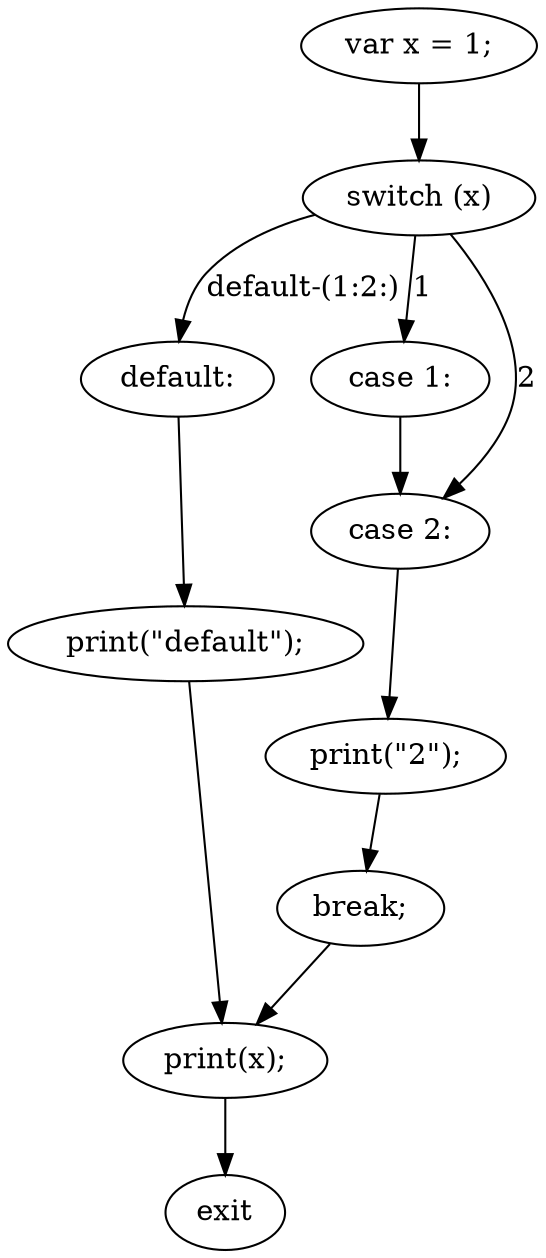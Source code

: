 digraph {
"0" [label="print(\"default\");\n"] 
"1" [label="default:\n"] 
"2" [label="var x = 1;\n"] 
"3" [label="case 1:\n"] 
"4" [label="case 2:\n"] 
"5" [label="switch (x)"] 
"6" [label="print(\"2\");\n"] 
"7" [label="break;\n"] 
"8" [label="print(x);\n"] 
"9" [label="exit"] 
"0" -> "8" [label=""] 
"1" -> "0" [label=""] 
"2" -> "5" [label=""] 
"3" -> "4" [label=""] 
"4" -> "6" [label=""] 
"5" -> "3" [label="1"] 
"5" -> "4" [label="2"] 
"5" -> "1" [label="default-(1:2:)"] 
"6" -> "7" [label=""] 
"7" -> "8" [label=""] 
"8" -> "9" [label=""] 
}
